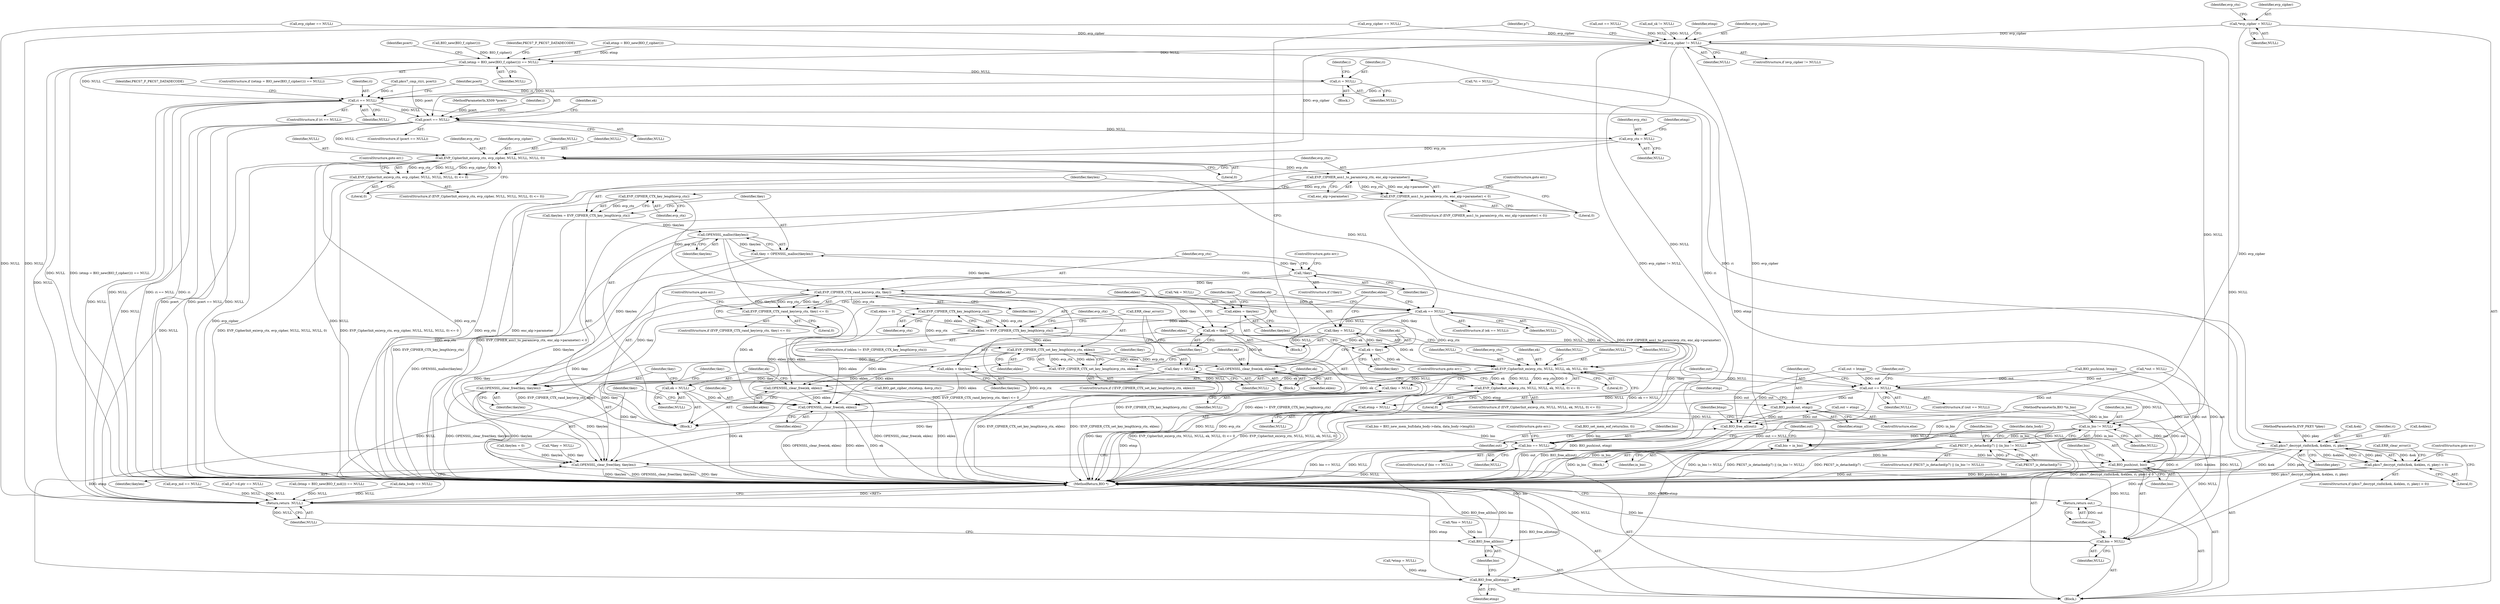 digraph "0_openssl_59302b600e8d5b77ef144e447bb046fd7ab72686@pointer" {
"1000141" [label="(Call,*evp_cipher = NULL)"];
"1000436" [label="(Call,evp_cipher != NULL)"];
"1000441" [label="(Call,(etmp = BIO_new(BIO_f_cipher())) == NULL)"];
"1000477" [label="(Call,ri = NULL)"];
"1000481" [label="(Call,ri == NULL)"];
"1000490" [label="(Call,pcert == NULL)"];
"1000536" [label="(Call,evp_ctx = NULL)"];
"1000545" [label="(Call,EVP_CipherInit_ex(evp_ctx, evp_cipher, NULL, NULL, NULL, 0))"];
"1000544" [label="(Call,EVP_CipherInit_ex(evp_ctx, evp_cipher, NULL, NULL, NULL, 0) <= 0)"];
"1000556" [label="(Call,EVP_CIPHER_asn1_to_param(evp_ctx, enc_alg->parameter))"];
"1000555" [label="(Call,EVP_CIPHER_asn1_to_param(evp_ctx, enc_alg->parameter) < 0)"];
"1000565" [label="(Call,EVP_CIPHER_CTX_key_length(evp_ctx))"];
"1000563" [label="(Call,tkeylen = EVP_CIPHER_CTX_key_length(evp_ctx))"];
"1000569" [label="(Call,OPENSSL_malloc(tkeylen))"];
"1000567" [label="(Call,tkey = OPENSSL_malloc(tkeylen))"];
"1000572" [label="(Call,!tkey)"];
"1000577" [label="(Call,EVP_CIPHER_CTX_rand_key(evp_ctx, tkey))"];
"1000576" [label="(Call,EVP_CIPHER_CTX_rand_key(evp_ctx, tkey) <= 0)"];
"1000587" [label="(Call,ek = tkey)"];
"1000608" [label="(Call,OPENSSL_clear_free(ek, eklen))"];
"1000623" [label="(Call,EVP_CipherInit_ex(evp_ctx, NULL, NULL, ek, NULL, 0))"];
"1000622" [label="(Call,EVP_CipherInit_ex(evp_ctx, NULL, NULL, ek, NULL, 0) <= 0)"];
"1000632" [label="(Call,OPENSSL_clear_free(ek, eklen))"];
"1000709" [label="(Call,OPENSSL_clear_free(ek, eklen))"];
"1000635" [label="(Call,ek = NULL)"];
"1000641" [label="(Call,tkey = NULL)"];
"1000712" [label="(Call,OPENSSL_clear_free(tkey, tkeylen))"];
"1000645" [label="(Call,out == NULL)"];
"1000652" [label="(Call,BIO_push(out, etmp))"];
"1000700" [label="(Call,BIO_push(out, bio))"];
"1000706" [label="(Return,return out;)"];
"1000715" [label="(Call,BIO_free_all(out))"];
"1000655" [label="(Call,etmp = NULL)"];
"1000719" [label="(Call,BIO_free_all(etmp))"];
"1000662" [label="(Call,in_bio != NULL)"];
"1000659" [label="(Call,PKCS7_is_detached(p7) || (in_bio != NULL))"];
"1000666" [label="(Call,bio = in_bio)"];
"1000696" [label="(Call,bio == NULL)"];
"1000703" [label="(Call,bio = NULL)"];
"1000721" [label="(Call,BIO_free_all(bio))"];
"1000723" [label="(Return,return  NULL;)"];
"1000599" [label="(Call,EVP_CIPHER_CTX_key_length(evp_ctx))"];
"1000597" [label="(Call,eklen != EVP_CIPHER_CTX_key_length(evp_ctx))"];
"1000604" [label="(Call,EVP_CIPHER_CTX_set_key_length(evp_ctx, eklen))"];
"1000603" [label="(Call,!EVP_CIPHER_CTX_set_key_length(evp_ctx, eklen))"];
"1000611" [label="(Call,ek = tkey)"];
"1000638" [label="(Call,OPENSSL_clear_free(tkey, tkeylen))"];
"1000590" [label="(Call,eklen = tkeylen)"];
"1000614" [label="(Call,eklen = tkeylen)"];
"1000583" [label="(Call,ek == NULL)"];
"1000593" [label="(Call,tkey = NULL)"];
"1000617" [label="(Call,tkey = NULL)"];
"1000526" [label="(Call,pkcs7_decrypt_rinfo(&ek, &eklen, ri, pkey))"];
"1000525" [label="(Call,pkcs7_decrypt_rinfo(&ek, &eklen, ri, pkey) < 0)"];
"1000572" [label="(Call,!tkey)"];
"1000564" [label="(Identifier,tkeylen)"];
"1000714" [label="(Identifier,tkeylen)"];
"1000711" [label="(Identifier,eklen)"];
"1000486" [label="(Identifier,PKCS7_F_PKCS7_DATADECODE)"];
"1000464" [label="(Identifier,i)"];
"1000646" [label="(Identifier,out)"];
"1000422" [label="(Call,out == NULL)"];
"1000610" [label="(Identifier,eklen)"];
"1000618" [label="(Identifier,tkey)"];
"1000652" [label="(Call,BIO_push(out, etmp))"];
"1000661" [label="(Identifier,p7)"];
"1000696" [label="(Call,bio == NULL)"];
"1000141" [label="(Call,*evp_cipher = NULL)"];
"1000181" [label="(Call,tkeylen = 0)"];
"1000695" [label="(ControlStructure,if (bio == NULL))"];
"1000636" [label="(Identifier,ek)"];
"1000479" [label="(Identifier,NULL)"];
"1000609" [label="(Identifier,ek)"];
"1000548" [label="(Identifier,NULL)"];
"1000591" [label="(Identifier,eklen)"];
"1000664" [label="(Identifier,NULL)"];
"1000146" [label="(Identifier,evp_ctx)"];
"1000441" [label="(Call,(etmp = BIO_new(BIO_f_cipher())) == NULL)"];
"1000608" [label="(Call,OPENSSL_clear_free(ek, eklen))"];
"1000724" [label="(Identifier,NULL)"];
"1000410" [label="(Call,evp_md == NULL)"];
"1000573" [label="(Identifier,tkey)"];
"1000635" [label="(Call,ek = NULL)"];
"1000304" [label="(Call,evp_cipher == NULL)"];
"1000592" [label="(Identifier,tkeylen)"];
"1000587" [label="(Call,ek = tkey)"];
"1000195" [label="(Call,p7->d.ptr == NULL)"];
"1000578" [label="(Identifier,evp_ctx)"];
"1000634" [label="(Identifier,eklen)"];
"1000115" [label="(Block,)"];
"1000537" [label="(Identifier,evp_ctx)"];
"1000533" [label="(Literal,0)"];
"1000585" [label="(Identifier,NULL)"];
"1000571" [label="(ControlStructure,if (!tkey))"];
"1000114" [label="(MethodParameterIn,X509 *pcert)"];
"1000639" [label="(Identifier,tkey)"];
"1000647" [label="(Identifier,NULL)"];
"1000709" [label="(Call,OPENSSL_clear_free(ek, eklen))"];
"1000581" [label="(ControlStructure,goto err;)"];
"1000352" [label="(Call,evp_cipher == NULL)"];
"1000568" [label="(Identifier,tkey)"];
"1000637" [label="(Identifier,NULL)"];
"1000597" [label="(Call,eklen != EVP_CIPHER_CTX_key_length(evp_ctx))"];
"1000649" [label="(Identifier,out)"];
"1000617" [label="(Call,tkey = NULL)"];
"1000595" [label="(Identifier,NULL)"];
"1000473" [label="(Call,pkcs7_cmp_ri(ri, pcert))"];
"1000593" [label="(Call,tkey = NULL)"];
"1000177" [label="(Call,eklen = 0)"];
"1000367" [label="(Call,md_sk != NULL)"];
"1000446" [label="(Identifier,NULL)"];
"1000143" [label="(Identifier,NULL)"];
"1000700" [label="(Call,BIO_push(out, bio))"];
"1000603" [label="(Call,!EVP_CIPHER_CTX_set_key_length(evp_ctx, eklen))"];
"1000496" [label="(Identifier,i)"];
"1000483" [label="(Identifier,NULL)"];
"1000653" [label="(Identifier,out)"];
"1000527" [label="(Call,&ek)"];
"1000605" [label="(Identifier,evp_ctx)"];
"1000443" [label="(Identifier,etmp)"];
"1000453" [label="(Identifier,pcert)"];
"1000719" [label="(Call,BIO_free_all(etmp))"];
"1000712" [label="(Call,OPENSSL_clear_free(tkey, tkeylen))"];
"1000596" [label="(ControlStructure,if (eklen != EVP_CIPHER_CTX_key_length(evp_ctx)))"];
"1000142" [label="(Identifier,evp_cipher)"];
"1000546" [label="(Identifier,evp_ctx)"];
"1000626" [label="(Identifier,NULL)"];
"1000119" [label="(Call,*out = NULL)"];
"1000575" [label="(ControlStructure,if (EVP_CIPHER_CTX_rand_key(evp_ctx, tkey) <= 0))"];
"1000492" [label="(Identifier,NULL)"];
"1000631" [label="(ControlStructure,goto err;)"];
"1000169" [label="(Call,*ek = NULL)"];
"1000477" [label="(Call,ri = NULL)"];
"1000557" [label="(Identifier,evp_ctx)"];
"1000707" [label="(Identifier,out)"];
"1000489" [label="(ControlStructure,if (pcert == NULL))"];
"1000544" [label="(Call,EVP_CipherInit_ex(evp_ctx, evp_cipher, NULL, NULL, NULL, 0) <= 0)"];
"1000588" [label="(Identifier,ek)"];
"1000725" [label="(MethodReturn,BIO *)"];
"1000619" [label="(Identifier,NULL)"];
"1000702" [label="(Identifier,bio)"];
"1000438" [label="(Identifier,NULL)"];
"1000547" [label="(Identifier,evp_cipher)"];
"1000614" [label="(Call,eklen = tkeylen)"];
"1000642" [label="(Identifier,tkey)"];
"1000644" [label="(ControlStructure,if (out == NULL))"];
"1000558" [label="(Call,enc_alg->parameter)"];
"1000607" [label="(Block,)"];
"1000703" [label="(Call,bio = NULL)"];
"1000624" [label="(Identifier,evp_ctx)"];
"1000425" [label="(Call,out = btmp)"];
"1000648" [label="(Call,out = etmp)"];
"1000436" [label="(Call,evp_cipher != NULL)"];
"1000444" [label="(Call,BIO_new(BIO_f_cipher()))"];
"1000658" [label="(ControlStructure,if (PKCS7_is_detached(p7) || (in_bio != NULL)))"];
"1000677" [label="(Call,bio = BIO_new_mem_buf(data_body->data, data_body->length))"];
"1000482" [label="(Identifier,ri)"];
"1000721" [label="(Call,BIO_free_all(bio))"];
"1000437" [label="(Identifier,evp_cipher)"];
"1000490" [label="(Call,pcert == NULL)"];
"1000586" [label="(Block,)"];
"1000491" [label="(Identifier,pcert)"];
"1000710" [label="(Identifier,ek)"];
"1000602" [label="(ControlStructure,if (!EVP_CIPHER_CTX_set_key_length(evp_ctx, eklen)))"];
"1000622" [label="(Call,EVP_CipherInit_ex(evp_ctx, NULL, NULL, ek, NULL, 0) <= 0)"];
"1000540" [label="(Identifier,etmp)"];
"1000666" [label="(Call,bio = in_bio)"];
"1000629" [label="(Literal,0)"];
"1000545" [label="(Call,EVP_CipherInit_ex(evp_ctx, evp_cipher, NULL, NULL, NULL, 0))"];
"1000531" [label="(Identifier,ri)"];
"1000600" [label="(Identifier,evp_ctx)"];
"1000553" [label="(ControlStructure,goto err;)"];
"1000604" [label="(Call,EVP_CIPHER_CTX_set_key_length(evp_ctx, eklen))"];
"1000529" [label="(Call,&eklen)"];
"1000535" [label="(Call,ERR_clear_error())"];
"1000574" [label="(ControlStructure,goto err;)"];
"1000480" [label="(ControlStructure,if (ri == NULL))"];
"1000538" [label="(Identifier,NULL)"];
"1000536" [label="(Call,evp_ctx = NULL)"];
"1000465" [label="(Block,)"];
"1000449" [label="(Identifier,PKCS7_F_PKCS7_DATADECODE)"];
"1000722" [label="(Identifier,bio)"];
"1000656" [label="(Identifier,etmp)"];
"1000621" [label="(ControlStructure,if (EVP_CipherInit_ex(evp_ctx, NULL, NULL, ek, NULL, 0) <= 0))"];
"1000611" [label="(Call,ek = tkey)"];
"1000554" [label="(ControlStructure,if (EVP_CIPHER_asn1_to_param(evp_ctx, enc_alg->parameter) < 0))"];
"1000567" [label="(Call,tkey = OPENSSL_malloc(tkeylen))"];
"1000539" [label="(Call,BIO_get_cipher_ctx(etmp, &evp_ctx))"];
"1000131" [label="(Call,*bio = NULL)"];
"1000706" [label="(Return,return out;)"];
"1000127" [label="(Call,*etmp = NULL)"];
"1000549" [label="(Identifier,NULL)"];
"1000699" [label="(ControlStructure,goto err;)"];
"1000532" [label="(Identifier,pkey)"];
"1000613" [label="(Identifier,tkey)"];
"1000623" [label="(Call,EVP_CipherInit_ex(evp_ctx, NULL, NULL, ek, NULL, 0))"];
"1000655" [label="(Call,etmp = NULL)"];
"1000563" [label="(Call,tkeylen = EVP_CIPHER_CTX_key_length(evp_ctx))"];
"1000713" [label="(Identifier,tkey)"];
"1000665" [label="(Block,)"];
"1000692" [label="(Call,BIO_set_mem_eof_return(bio, 0))"];
"1000525" [label="(Call,pkcs7_decrypt_rinfo(&ek, &eklen, ri, pkey) < 0)"];
"1000704" [label="(Identifier,bio)"];
"1000715" [label="(Call,BIO_free_all(out))"];
"1000524" [label="(ControlStructure,if (pkcs7_decrypt_rinfo(&ek, &eklen, ri, pkey) < 0))"];
"1000657" [label="(Identifier,NULL)"];
"1000705" [label="(Identifier,NULL)"];
"1000663" [label="(Identifier,in_bio)"];
"1000543" [label="(ControlStructure,if (EVP_CipherInit_ex(evp_ctx, evp_cipher, NULL, NULL, NULL, 0) <= 0))"];
"1000662" [label="(Call,in_bio != NULL)"];
"1000697" [label="(Identifier,bio)"];
"1000579" [label="(Identifier,tkey)"];
"1000582" [label="(ControlStructure,if (ek == NULL))"];
"1000612" [label="(Identifier,ek)"];
"1000569" [label="(Call,OPENSSL_malloc(tkeylen))"];
"1000641" [label="(Call,tkey = NULL)"];
"1000667" [label="(Identifier,bio)"];
"1000481" [label="(Call,ri == NULL)"];
"1000439" [label="(Block,)"];
"1000674" [label="(Identifier,data_body)"];
"1000388" [label="(Call,(btmp = BIO_new(BIO_f_md())) == NULL)"];
"1000562" [label="(ControlStructure,goto err;)"];
"1000526" [label="(Call,pkcs7_decrypt_rinfo(&ek, &eklen, ri, pkey))"];
"1000633" [label="(Identifier,ek)"];
"1000570" [label="(Identifier,tkeylen)"];
"1000718" [label="(Identifier,btmp)"];
"1000643" [label="(Identifier,NULL)"];
"1000552" [label="(Literal,0)"];
"1000577" [label="(Call,EVP_CIPHER_CTX_rand_key(evp_ctx, tkey))"];
"1000576" [label="(Call,EVP_CIPHER_CTX_rand_key(evp_ctx, tkey) <= 0)"];
"1000584" [label="(Identifier,ek)"];
"1000627" [label="(Identifier,ek)"];
"1000478" [label="(Identifier,ri)"];
"1000628" [label="(Identifier,NULL)"];
"1000565" [label="(Call,EVP_CIPHER_CTX_key_length(evp_ctx))"];
"1000660" [label="(Call,PKCS7_is_detached(p7))"];
"1000701" [label="(Identifier,out)"];
"1000165" [label="(Call,*ri = NULL)"];
"1000698" [label="(Identifier,NULL)"];
"1000113" [label="(MethodParameterIn,BIO *in_bio)"];
"1000716" [label="(Identifier,out)"];
"1000616" [label="(Identifier,tkeylen)"];
"1000589" [label="(Identifier,tkey)"];
"1000561" [label="(Literal,0)"];
"1000556" [label="(Call,EVP_CIPHER_asn1_to_param(evp_ctx, enc_alg->parameter))"];
"1000638" [label="(Call,OPENSSL_clear_free(tkey, tkeylen))"];
"1000632" [label="(Call,OPENSSL_clear_free(ek, eklen))"];
"1000112" [label="(MethodParameterIn,EVP_PKEY *pkey)"];
"1000630" [label="(Literal,0)"];
"1000659" [label="(Call,PKCS7_is_detached(p7) || (in_bio != NULL))"];
"1000429" [label="(Call,BIO_push(out, btmp))"];
"1000580" [label="(Literal,0)"];
"1000723" [label="(Return,return  NULL;)"];
"1000551" [label="(Literal,0)"];
"1000528" [label="(Identifier,ek)"];
"1000645" [label="(Call,out == NULL)"];
"1000238" [label="(Call,data_body == NULL)"];
"1000625" [label="(Identifier,NULL)"];
"1000654" [label="(Identifier,etmp)"];
"1000620" [label="(Call,ERR_clear_error())"];
"1000550" [label="(Identifier,NULL)"];
"1000598" [label="(Identifier,eklen)"];
"1000440" [label="(ControlStructure,if ((etmp = BIO_new(BIO_f_cipher())) == NULL))"];
"1000599" [label="(Call,EVP_CIPHER_CTX_key_length(evp_ctx))"];
"1000173" [label="(Call,*tkey = NULL)"];
"1000651" [label="(ControlStructure,else)"];
"1000566" [label="(Identifier,evp_ctx)"];
"1000640" [label="(Identifier,tkeylen)"];
"1000668" [label="(Identifier,in_bio)"];
"1000606" [label="(Identifier,eklen)"];
"1000442" [label="(Call,etmp = BIO_new(BIO_f_cipher()))"];
"1000615" [label="(Identifier,eklen)"];
"1000534" [label="(ControlStructure,goto err;)"];
"1000435" [label="(ControlStructure,if (evp_cipher != NULL))"];
"1000583" [label="(Call,ek == NULL)"];
"1000590" [label="(Call,eklen = tkeylen)"];
"1000555" [label="(Call,EVP_CIPHER_asn1_to_param(evp_ctx, enc_alg->parameter) < 0)"];
"1000720" [label="(Identifier,etmp)"];
"1000594" [label="(Identifier,tkey)"];
"1000141" -> "1000115"  [label="AST: "];
"1000141" -> "1000143"  [label="CFG: "];
"1000142" -> "1000141"  [label="AST: "];
"1000143" -> "1000141"  [label="AST: "];
"1000146" -> "1000141"  [label="CFG: "];
"1000141" -> "1000725"  [label="DDG: evp_cipher"];
"1000141" -> "1000436"  [label="DDG: evp_cipher"];
"1000436" -> "1000435"  [label="AST: "];
"1000436" -> "1000438"  [label="CFG: "];
"1000437" -> "1000436"  [label="AST: "];
"1000438" -> "1000436"  [label="AST: "];
"1000443" -> "1000436"  [label="CFG: "];
"1000661" -> "1000436"  [label="CFG: "];
"1000436" -> "1000725"  [label="DDG: evp_cipher != NULL"];
"1000436" -> "1000725"  [label="DDG: evp_cipher"];
"1000304" -> "1000436"  [label="DDG: evp_cipher"];
"1000352" -> "1000436"  [label="DDG: evp_cipher"];
"1000367" -> "1000436"  [label="DDG: NULL"];
"1000422" -> "1000436"  [label="DDG: NULL"];
"1000436" -> "1000441"  [label="DDG: NULL"];
"1000436" -> "1000545"  [label="DDG: evp_cipher"];
"1000436" -> "1000662"  [label="DDG: NULL"];
"1000436" -> "1000696"  [label="DDG: NULL"];
"1000436" -> "1000703"  [label="DDG: NULL"];
"1000441" -> "1000440"  [label="AST: "];
"1000441" -> "1000446"  [label="CFG: "];
"1000442" -> "1000441"  [label="AST: "];
"1000446" -> "1000441"  [label="AST: "];
"1000449" -> "1000441"  [label="CFG: "];
"1000453" -> "1000441"  [label="CFG: "];
"1000441" -> "1000725"  [label="DDG: NULL"];
"1000441" -> "1000725"  [label="DDG: (etmp = BIO_new(BIO_f_cipher())) == NULL"];
"1000442" -> "1000441"  [label="DDG: etmp"];
"1000444" -> "1000441"  [label="DDG: BIO_f_cipher()"];
"1000441" -> "1000477"  [label="DDG: NULL"];
"1000441" -> "1000481"  [label="DDG: NULL"];
"1000441" -> "1000490"  [label="DDG: NULL"];
"1000441" -> "1000723"  [label="DDG: NULL"];
"1000477" -> "1000465"  [label="AST: "];
"1000477" -> "1000479"  [label="CFG: "];
"1000478" -> "1000477"  [label="AST: "];
"1000479" -> "1000477"  [label="AST: "];
"1000464" -> "1000477"  [label="CFG: "];
"1000477" -> "1000481"  [label="DDG: ri"];
"1000481" -> "1000480"  [label="AST: "];
"1000481" -> "1000483"  [label="CFG: "];
"1000482" -> "1000481"  [label="AST: "];
"1000483" -> "1000481"  [label="AST: "];
"1000486" -> "1000481"  [label="CFG: "];
"1000491" -> "1000481"  [label="CFG: "];
"1000481" -> "1000725"  [label="DDG: NULL"];
"1000481" -> "1000725"  [label="DDG: ri == NULL"];
"1000481" -> "1000725"  [label="DDG: ri"];
"1000165" -> "1000481"  [label="DDG: ri"];
"1000473" -> "1000481"  [label="DDG: ri"];
"1000481" -> "1000490"  [label="DDG: NULL"];
"1000481" -> "1000526"  [label="DDG: ri"];
"1000481" -> "1000723"  [label="DDG: NULL"];
"1000490" -> "1000489"  [label="AST: "];
"1000490" -> "1000492"  [label="CFG: "];
"1000491" -> "1000490"  [label="AST: "];
"1000492" -> "1000490"  [label="AST: "];
"1000496" -> "1000490"  [label="CFG: "];
"1000528" -> "1000490"  [label="CFG: "];
"1000490" -> "1000725"  [label="DDG: pcert"];
"1000490" -> "1000725"  [label="DDG: pcert == NULL"];
"1000490" -> "1000725"  [label="DDG: NULL"];
"1000473" -> "1000490"  [label="DDG: pcert"];
"1000114" -> "1000490"  [label="DDG: pcert"];
"1000490" -> "1000536"  [label="DDG: NULL"];
"1000490" -> "1000545"  [label="DDG: NULL"];
"1000490" -> "1000723"  [label="DDG: NULL"];
"1000536" -> "1000439"  [label="AST: "];
"1000536" -> "1000538"  [label="CFG: "];
"1000537" -> "1000536"  [label="AST: "];
"1000538" -> "1000536"  [label="AST: "];
"1000540" -> "1000536"  [label="CFG: "];
"1000536" -> "1000545"  [label="DDG: evp_ctx"];
"1000545" -> "1000544"  [label="AST: "];
"1000545" -> "1000551"  [label="CFG: "];
"1000546" -> "1000545"  [label="AST: "];
"1000547" -> "1000545"  [label="AST: "];
"1000548" -> "1000545"  [label="AST: "];
"1000549" -> "1000545"  [label="AST: "];
"1000550" -> "1000545"  [label="AST: "];
"1000551" -> "1000545"  [label="AST: "];
"1000552" -> "1000545"  [label="CFG: "];
"1000545" -> "1000725"  [label="DDG: NULL"];
"1000545" -> "1000725"  [label="DDG: evp_ctx"];
"1000545" -> "1000725"  [label="DDG: evp_cipher"];
"1000545" -> "1000544"  [label="DDG: evp_ctx"];
"1000545" -> "1000544"  [label="DDG: NULL"];
"1000545" -> "1000544"  [label="DDG: evp_cipher"];
"1000545" -> "1000544"  [label="DDG: 0"];
"1000545" -> "1000556"  [label="DDG: evp_ctx"];
"1000545" -> "1000583"  [label="DDG: NULL"];
"1000545" -> "1000723"  [label="DDG: NULL"];
"1000544" -> "1000543"  [label="AST: "];
"1000544" -> "1000552"  [label="CFG: "];
"1000552" -> "1000544"  [label="AST: "];
"1000553" -> "1000544"  [label="CFG: "];
"1000557" -> "1000544"  [label="CFG: "];
"1000544" -> "1000725"  [label="DDG: EVP_CipherInit_ex(evp_ctx, evp_cipher, NULL, NULL, NULL, 0)"];
"1000544" -> "1000725"  [label="DDG: EVP_CipherInit_ex(evp_ctx, evp_cipher, NULL, NULL, NULL, 0) <= 0"];
"1000556" -> "1000555"  [label="AST: "];
"1000556" -> "1000558"  [label="CFG: "];
"1000557" -> "1000556"  [label="AST: "];
"1000558" -> "1000556"  [label="AST: "];
"1000561" -> "1000556"  [label="CFG: "];
"1000556" -> "1000725"  [label="DDG: evp_ctx"];
"1000556" -> "1000725"  [label="DDG: enc_alg->parameter"];
"1000556" -> "1000555"  [label="DDG: evp_ctx"];
"1000556" -> "1000555"  [label="DDG: enc_alg->parameter"];
"1000556" -> "1000565"  [label="DDG: evp_ctx"];
"1000555" -> "1000554"  [label="AST: "];
"1000555" -> "1000561"  [label="CFG: "];
"1000561" -> "1000555"  [label="AST: "];
"1000562" -> "1000555"  [label="CFG: "];
"1000564" -> "1000555"  [label="CFG: "];
"1000555" -> "1000725"  [label="DDG: EVP_CIPHER_asn1_to_param(evp_ctx, enc_alg->parameter) < 0"];
"1000555" -> "1000725"  [label="DDG: EVP_CIPHER_asn1_to_param(evp_ctx, enc_alg->parameter)"];
"1000565" -> "1000563"  [label="AST: "];
"1000565" -> "1000566"  [label="CFG: "];
"1000566" -> "1000565"  [label="AST: "];
"1000563" -> "1000565"  [label="CFG: "];
"1000565" -> "1000725"  [label="DDG: evp_ctx"];
"1000565" -> "1000563"  [label="DDG: evp_ctx"];
"1000565" -> "1000577"  [label="DDG: evp_ctx"];
"1000563" -> "1000439"  [label="AST: "];
"1000564" -> "1000563"  [label="AST: "];
"1000568" -> "1000563"  [label="CFG: "];
"1000563" -> "1000725"  [label="DDG: EVP_CIPHER_CTX_key_length(evp_ctx)"];
"1000563" -> "1000569"  [label="DDG: tkeylen"];
"1000569" -> "1000567"  [label="AST: "];
"1000569" -> "1000570"  [label="CFG: "];
"1000570" -> "1000569"  [label="AST: "];
"1000567" -> "1000569"  [label="CFG: "];
"1000569" -> "1000567"  [label="DDG: tkeylen"];
"1000569" -> "1000590"  [label="DDG: tkeylen"];
"1000569" -> "1000614"  [label="DDG: tkeylen"];
"1000569" -> "1000638"  [label="DDG: tkeylen"];
"1000569" -> "1000712"  [label="DDG: tkeylen"];
"1000567" -> "1000439"  [label="AST: "];
"1000568" -> "1000567"  [label="AST: "];
"1000573" -> "1000567"  [label="CFG: "];
"1000567" -> "1000725"  [label="DDG: OPENSSL_malloc(tkeylen)"];
"1000567" -> "1000572"  [label="DDG: tkey"];
"1000572" -> "1000571"  [label="AST: "];
"1000572" -> "1000573"  [label="CFG: "];
"1000573" -> "1000572"  [label="AST: "];
"1000574" -> "1000572"  [label="CFG: "];
"1000578" -> "1000572"  [label="CFG: "];
"1000572" -> "1000725"  [label="DDG: !tkey"];
"1000572" -> "1000577"  [label="DDG: tkey"];
"1000572" -> "1000712"  [label="DDG: tkey"];
"1000577" -> "1000576"  [label="AST: "];
"1000577" -> "1000579"  [label="CFG: "];
"1000578" -> "1000577"  [label="AST: "];
"1000579" -> "1000577"  [label="AST: "];
"1000580" -> "1000577"  [label="CFG: "];
"1000577" -> "1000725"  [label="DDG: evp_ctx"];
"1000577" -> "1000576"  [label="DDG: evp_ctx"];
"1000577" -> "1000576"  [label="DDG: tkey"];
"1000577" -> "1000587"  [label="DDG: tkey"];
"1000577" -> "1000599"  [label="DDG: evp_ctx"];
"1000577" -> "1000611"  [label="DDG: tkey"];
"1000577" -> "1000638"  [label="DDG: tkey"];
"1000577" -> "1000712"  [label="DDG: tkey"];
"1000576" -> "1000575"  [label="AST: "];
"1000576" -> "1000580"  [label="CFG: "];
"1000580" -> "1000576"  [label="AST: "];
"1000581" -> "1000576"  [label="CFG: "];
"1000584" -> "1000576"  [label="CFG: "];
"1000576" -> "1000725"  [label="DDG: EVP_CIPHER_CTX_rand_key(evp_ctx, tkey)"];
"1000576" -> "1000725"  [label="DDG: EVP_CIPHER_CTX_rand_key(evp_ctx, tkey) <= 0"];
"1000587" -> "1000586"  [label="AST: "];
"1000587" -> "1000589"  [label="CFG: "];
"1000588" -> "1000587"  [label="AST: "];
"1000589" -> "1000587"  [label="AST: "];
"1000591" -> "1000587"  [label="CFG: "];
"1000587" -> "1000608"  [label="DDG: ek"];
"1000587" -> "1000623"  [label="DDG: ek"];
"1000608" -> "1000607"  [label="AST: "];
"1000608" -> "1000610"  [label="CFG: "];
"1000609" -> "1000608"  [label="AST: "];
"1000610" -> "1000608"  [label="AST: "];
"1000612" -> "1000608"  [label="CFG: "];
"1000583" -> "1000608"  [label="DDG: ek"];
"1000604" -> "1000608"  [label="DDG: eklen"];
"1000623" -> "1000622"  [label="AST: "];
"1000623" -> "1000629"  [label="CFG: "];
"1000624" -> "1000623"  [label="AST: "];
"1000625" -> "1000623"  [label="AST: "];
"1000626" -> "1000623"  [label="AST: "];
"1000627" -> "1000623"  [label="AST: "];
"1000628" -> "1000623"  [label="AST: "];
"1000629" -> "1000623"  [label="AST: "];
"1000630" -> "1000623"  [label="CFG: "];
"1000623" -> "1000725"  [label="DDG: NULL"];
"1000623" -> "1000725"  [label="DDG: evp_ctx"];
"1000623" -> "1000622"  [label="DDG: ek"];
"1000623" -> "1000622"  [label="DDG: NULL"];
"1000623" -> "1000622"  [label="DDG: evp_ctx"];
"1000623" -> "1000622"  [label="DDG: 0"];
"1000599" -> "1000623"  [label="DDG: evp_ctx"];
"1000604" -> "1000623"  [label="DDG: evp_ctx"];
"1000583" -> "1000623"  [label="DDG: NULL"];
"1000583" -> "1000623"  [label="DDG: ek"];
"1000611" -> "1000623"  [label="DDG: ek"];
"1000623" -> "1000632"  [label="DDG: ek"];
"1000623" -> "1000635"  [label="DDG: NULL"];
"1000623" -> "1000641"  [label="DDG: NULL"];
"1000623" -> "1000645"  [label="DDG: NULL"];
"1000623" -> "1000709"  [label="DDG: ek"];
"1000623" -> "1000723"  [label="DDG: NULL"];
"1000622" -> "1000621"  [label="AST: "];
"1000622" -> "1000630"  [label="CFG: "];
"1000630" -> "1000622"  [label="AST: "];
"1000631" -> "1000622"  [label="CFG: "];
"1000633" -> "1000622"  [label="CFG: "];
"1000622" -> "1000725"  [label="DDG: EVP_CipherInit_ex(evp_ctx, NULL, NULL, ek, NULL, 0) <= 0"];
"1000622" -> "1000725"  [label="DDG: EVP_CipherInit_ex(evp_ctx, NULL, NULL, ek, NULL, 0)"];
"1000632" -> "1000439"  [label="AST: "];
"1000632" -> "1000634"  [label="CFG: "];
"1000633" -> "1000632"  [label="AST: "];
"1000634" -> "1000632"  [label="AST: "];
"1000636" -> "1000632"  [label="CFG: "];
"1000632" -> "1000725"  [label="DDG: OPENSSL_clear_free(ek, eklen)"];
"1000632" -> "1000725"  [label="DDG: eklen"];
"1000597" -> "1000632"  [label="DDG: eklen"];
"1000614" -> "1000632"  [label="DDG: eklen"];
"1000604" -> "1000632"  [label="DDG: eklen"];
"1000632" -> "1000709"  [label="DDG: eklen"];
"1000709" -> "1000115"  [label="AST: "];
"1000709" -> "1000711"  [label="CFG: "];
"1000710" -> "1000709"  [label="AST: "];
"1000711" -> "1000709"  [label="AST: "];
"1000713" -> "1000709"  [label="CFG: "];
"1000709" -> "1000725"  [label="DDG: OPENSSL_clear_free(ek, eklen)"];
"1000709" -> "1000725"  [label="DDG: eklen"];
"1000709" -> "1000725"  [label="DDG: ek"];
"1000635" -> "1000709"  [label="DDG: ek"];
"1000169" -> "1000709"  [label="DDG: ek"];
"1000177" -> "1000709"  [label="DDG: eklen"];
"1000597" -> "1000709"  [label="DDG: eklen"];
"1000614" -> "1000709"  [label="DDG: eklen"];
"1000604" -> "1000709"  [label="DDG: eklen"];
"1000635" -> "1000439"  [label="AST: "];
"1000635" -> "1000637"  [label="CFG: "];
"1000636" -> "1000635"  [label="AST: "];
"1000637" -> "1000635"  [label="AST: "];
"1000639" -> "1000635"  [label="CFG: "];
"1000635" -> "1000725"  [label="DDG: ek"];
"1000641" -> "1000439"  [label="AST: "];
"1000641" -> "1000643"  [label="CFG: "];
"1000642" -> "1000641"  [label="AST: "];
"1000643" -> "1000641"  [label="AST: "];
"1000646" -> "1000641"  [label="CFG: "];
"1000641" -> "1000725"  [label="DDG: tkey"];
"1000641" -> "1000712"  [label="DDG: tkey"];
"1000712" -> "1000115"  [label="AST: "];
"1000712" -> "1000714"  [label="CFG: "];
"1000713" -> "1000712"  [label="AST: "];
"1000714" -> "1000712"  [label="AST: "];
"1000716" -> "1000712"  [label="CFG: "];
"1000712" -> "1000725"  [label="DDG: tkeylen"];
"1000712" -> "1000725"  [label="DDG: OPENSSL_clear_free(tkey, tkeylen)"];
"1000712" -> "1000725"  [label="DDG: tkey"];
"1000617" -> "1000712"  [label="DDG: tkey"];
"1000593" -> "1000712"  [label="DDG: tkey"];
"1000173" -> "1000712"  [label="DDG: tkey"];
"1000181" -> "1000712"  [label="DDG: tkeylen"];
"1000638" -> "1000712"  [label="DDG: tkeylen"];
"1000645" -> "1000644"  [label="AST: "];
"1000645" -> "1000647"  [label="CFG: "];
"1000646" -> "1000645"  [label="AST: "];
"1000647" -> "1000645"  [label="AST: "];
"1000649" -> "1000645"  [label="CFG: "];
"1000653" -> "1000645"  [label="CFG: "];
"1000645" -> "1000725"  [label="DDG: out == NULL"];
"1000425" -> "1000645"  [label="DDG: out"];
"1000119" -> "1000645"  [label="DDG: out"];
"1000429" -> "1000645"  [label="DDG: out"];
"1000645" -> "1000652"  [label="DDG: out"];
"1000645" -> "1000655"  [label="DDG: NULL"];
"1000645" -> "1000662"  [label="DDG: NULL"];
"1000645" -> "1000696"  [label="DDG: NULL"];
"1000645" -> "1000703"  [label="DDG: NULL"];
"1000652" -> "1000651"  [label="AST: "];
"1000652" -> "1000654"  [label="CFG: "];
"1000653" -> "1000652"  [label="AST: "];
"1000654" -> "1000652"  [label="AST: "];
"1000656" -> "1000652"  [label="CFG: "];
"1000652" -> "1000725"  [label="DDG: BIO_push(out, etmp)"];
"1000539" -> "1000652"  [label="DDG: etmp"];
"1000652" -> "1000700"  [label="DDG: out"];
"1000652" -> "1000715"  [label="DDG: out"];
"1000700" -> "1000115"  [label="AST: "];
"1000700" -> "1000702"  [label="CFG: "];
"1000701" -> "1000700"  [label="AST: "];
"1000702" -> "1000700"  [label="AST: "];
"1000704" -> "1000700"  [label="CFG: "];
"1000700" -> "1000725"  [label="DDG: BIO_push(out, bio)"];
"1000700" -> "1000725"  [label="DDG: out"];
"1000425" -> "1000700"  [label="DDG: out"];
"1000648" -> "1000700"  [label="DDG: out"];
"1000119" -> "1000700"  [label="DDG: out"];
"1000429" -> "1000700"  [label="DDG: out"];
"1000696" -> "1000700"  [label="DDG: bio"];
"1000666" -> "1000700"  [label="DDG: bio"];
"1000700" -> "1000706"  [label="DDG: out"];
"1000706" -> "1000115"  [label="AST: "];
"1000706" -> "1000707"  [label="CFG: "];
"1000707" -> "1000706"  [label="AST: "];
"1000725" -> "1000706"  [label="CFG: "];
"1000706" -> "1000725"  [label="DDG: <RET>"];
"1000707" -> "1000706"  [label="DDG: out"];
"1000715" -> "1000115"  [label="AST: "];
"1000715" -> "1000716"  [label="CFG: "];
"1000716" -> "1000715"  [label="AST: "];
"1000718" -> "1000715"  [label="CFG: "];
"1000715" -> "1000725"  [label="DDG: out"];
"1000715" -> "1000725"  [label="DDG: BIO_free_all(out)"];
"1000425" -> "1000715"  [label="DDG: out"];
"1000648" -> "1000715"  [label="DDG: out"];
"1000119" -> "1000715"  [label="DDG: out"];
"1000429" -> "1000715"  [label="DDG: out"];
"1000655" -> "1000439"  [label="AST: "];
"1000655" -> "1000657"  [label="CFG: "];
"1000656" -> "1000655"  [label="AST: "];
"1000657" -> "1000655"  [label="AST: "];
"1000661" -> "1000655"  [label="CFG: "];
"1000655" -> "1000725"  [label="DDG: etmp"];
"1000655" -> "1000719"  [label="DDG: etmp"];
"1000719" -> "1000115"  [label="AST: "];
"1000719" -> "1000720"  [label="CFG: "];
"1000720" -> "1000719"  [label="AST: "];
"1000722" -> "1000719"  [label="CFG: "];
"1000719" -> "1000725"  [label="DDG: etmp"];
"1000719" -> "1000725"  [label="DDG: BIO_free_all(etmp)"];
"1000539" -> "1000719"  [label="DDG: etmp"];
"1000442" -> "1000719"  [label="DDG: etmp"];
"1000127" -> "1000719"  [label="DDG: etmp"];
"1000662" -> "1000659"  [label="AST: "];
"1000662" -> "1000664"  [label="CFG: "];
"1000663" -> "1000662"  [label="AST: "];
"1000664" -> "1000662"  [label="AST: "];
"1000659" -> "1000662"  [label="CFG: "];
"1000662" -> "1000725"  [label="DDG: in_bio"];
"1000662" -> "1000659"  [label="DDG: in_bio"];
"1000662" -> "1000659"  [label="DDG: NULL"];
"1000113" -> "1000662"  [label="DDG: in_bio"];
"1000662" -> "1000666"  [label="DDG: in_bio"];
"1000662" -> "1000696"  [label="DDG: NULL"];
"1000662" -> "1000703"  [label="DDG: NULL"];
"1000659" -> "1000658"  [label="AST: "];
"1000659" -> "1000660"  [label="CFG: "];
"1000660" -> "1000659"  [label="AST: "];
"1000667" -> "1000659"  [label="CFG: "];
"1000674" -> "1000659"  [label="CFG: "];
"1000659" -> "1000725"  [label="DDG: PKCS7_is_detached(p7)"];
"1000659" -> "1000725"  [label="DDG: in_bio != NULL"];
"1000659" -> "1000725"  [label="DDG: PKCS7_is_detached(p7) || (in_bio != NULL)"];
"1000660" -> "1000659"  [label="DDG: p7"];
"1000666" -> "1000665"  [label="AST: "];
"1000666" -> "1000668"  [label="CFG: "];
"1000667" -> "1000666"  [label="AST: "];
"1000668" -> "1000666"  [label="AST: "];
"1000701" -> "1000666"  [label="CFG: "];
"1000666" -> "1000725"  [label="DDG: in_bio"];
"1000113" -> "1000666"  [label="DDG: in_bio"];
"1000696" -> "1000695"  [label="AST: "];
"1000696" -> "1000698"  [label="CFG: "];
"1000697" -> "1000696"  [label="AST: "];
"1000698" -> "1000696"  [label="AST: "];
"1000699" -> "1000696"  [label="CFG: "];
"1000701" -> "1000696"  [label="CFG: "];
"1000696" -> "1000725"  [label="DDG: bio == NULL"];
"1000696" -> "1000725"  [label="DDG: NULL"];
"1000692" -> "1000696"  [label="DDG: bio"];
"1000677" -> "1000696"  [label="DDG: bio"];
"1000696" -> "1000703"  [label="DDG: NULL"];
"1000696" -> "1000721"  [label="DDG: bio"];
"1000696" -> "1000723"  [label="DDG: NULL"];
"1000703" -> "1000115"  [label="AST: "];
"1000703" -> "1000705"  [label="CFG: "];
"1000704" -> "1000703"  [label="AST: "];
"1000705" -> "1000703"  [label="AST: "];
"1000707" -> "1000703"  [label="CFG: "];
"1000703" -> "1000725"  [label="DDG: NULL"];
"1000703" -> "1000725"  [label="DDG: bio"];
"1000721" -> "1000115"  [label="AST: "];
"1000721" -> "1000722"  [label="CFG: "];
"1000722" -> "1000721"  [label="AST: "];
"1000724" -> "1000721"  [label="CFG: "];
"1000721" -> "1000725"  [label="DDG: BIO_free_all(bio)"];
"1000721" -> "1000725"  [label="DDG: bio"];
"1000131" -> "1000721"  [label="DDG: bio"];
"1000723" -> "1000115"  [label="AST: "];
"1000723" -> "1000724"  [label="CFG: "];
"1000724" -> "1000723"  [label="AST: "];
"1000725" -> "1000723"  [label="CFG: "];
"1000723" -> "1000725"  [label="DDG: <RET>"];
"1000724" -> "1000723"  [label="DDG: NULL"];
"1000195" -> "1000723"  [label="DDG: NULL"];
"1000410" -> "1000723"  [label="DDG: NULL"];
"1000304" -> "1000723"  [label="DDG: NULL"];
"1000352" -> "1000723"  [label="DDG: NULL"];
"1000238" -> "1000723"  [label="DDG: NULL"];
"1000388" -> "1000723"  [label="DDG: NULL"];
"1000599" -> "1000597"  [label="AST: "];
"1000599" -> "1000600"  [label="CFG: "];
"1000600" -> "1000599"  [label="AST: "];
"1000597" -> "1000599"  [label="CFG: "];
"1000599" -> "1000597"  [label="DDG: evp_ctx"];
"1000599" -> "1000604"  [label="DDG: evp_ctx"];
"1000597" -> "1000596"  [label="AST: "];
"1000598" -> "1000597"  [label="AST: "];
"1000605" -> "1000597"  [label="CFG: "];
"1000620" -> "1000597"  [label="CFG: "];
"1000597" -> "1000725"  [label="DDG: EVP_CIPHER_CTX_key_length(evp_ctx)"];
"1000597" -> "1000725"  [label="DDG: eklen != EVP_CIPHER_CTX_key_length(evp_ctx)"];
"1000177" -> "1000597"  [label="DDG: eklen"];
"1000590" -> "1000597"  [label="DDG: eklen"];
"1000597" -> "1000604"  [label="DDG: eklen"];
"1000604" -> "1000603"  [label="AST: "];
"1000604" -> "1000606"  [label="CFG: "];
"1000605" -> "1000604"  [label="AST: "];
"1000606" -> "1000604"  [label="AST: "];
"1000603" -> "1000604"  [label="CFG: "];
"1000604" -> "1000603"  [label="DDG: evp_ctx"];
"1000604" -> "1000603"  [label="DDG: eklen"];
"1000603" -> "1000602"  [label="AST: "];
"1000609" -> "1000603"  [label="CFG: "];
"1000620" -> "1000603"  [label="CFG: "];
"1000603" -> "1000725"  [label="DDG: EVP_CIPHER_CTX_set_key_length(evp_ctx, eklen)"];
"1000603" -> "1000725"  [label="DDG: !EVP_CIPHER_CTX_set_key_length(evp_ctx, eklen)"];
"1000611" -> "1000607"  [label="AST: "];
"1000611" -> "1000613"  [label="CFG: "];
"1000612" -> "1000611"  [label="AST: "];
"1000613" -> "1000611"  [label="AST: "];
"1000615" -> "1000611"  [label="CFG: "];
"1000593" -> "1000611"  [label="DDG: tkey"];
"1000638" -> "1000439"  [label="AST: "];
"1000638" -> "1000640"  [label="CFG: "];
"1000639" -> "1000638"  [label="AST: "];
"1000640" -> "1000638"  [label="AST: "];
"1000642" -> "1000638"  [label="CFG: "];
"1000638" -> "1000725"  [label="DDG: OPENSSL_clear_free(tkey, tkeylen)"];
"1000638" -> "1000725"  [label="DDG: tkeylen"];
"1000617" -> "1000638"  [label="DDG: tkey"];
"1000593" -> "1000638"  [label="DDG: tkey"];
"1000590" -> "1000586"  [label="AST: "];
"1000590" -> "1000592"  [label="CFG: "];
"1000591" -> "1000590"  [label="AST: "];
"1000592" -> "1000590"  [label="AST: "];
"1000594" -> "1000590"  [label="CFG: "];
"1000614" -> "1000607"  [label="AST: "];
"1000614" -> "1000616"  [label="CFG: "];
"1000615" -> "1000614"  [label="AST: "];
"1000616" -> "1000614"  [label="AST: "];
"1000618" -> "1000614"  [label="CFG: "];
"1000583" -> "1000582"  [label="AST: "];
"1000583" -> "1000585"  [label="CFG: "];
"1000584" -> "1000583"  [label="AST: "];
"1000585" -> "1000583"  [label="AST: "];
"1000588" -> "1000583"  [label="CFG: "];
"1000598" -> "1000583"  [label="CFG: "];
"1000583" -> "1000725"  [label="DDG: ek == NULL"];
"1000169" -> "1000583"  [label="DDG: ek"];
"1000583" -> "1000593"  [label="DDG: NULL"];
"1000583" -> "1000617"  [label="DDG: NULL"];
"1000593" -> "1000586"  [label="AST: "];
"1000593" -> "1000595"  [label="CFG: "];
"1000594" -> "1000593"  [label="AST: "];
"1000595" -> "1000593"  [label="AST: "];
"1000598" -> "1000593"  [label="CFG: "];
"1000617" -> "1000607"  [label="AST: "];
"1000617" -> "1000619"  [label="CFG: "];
"1000618" -> "1000617"  [label="AST: "];
"1000619" -> "1000617"  [label="AST: "];
"1000620" -> "1000617"  [label="CFG: "];
"1000526" -> "1000525"  [label="AST: "];
"1000526" -> "1000532"  [label="CFG: "];
"1000527" -> "1000526"  [label="AST: "];
"1000529" -> "1000526"  [label="AST: "];
"1000531" -> "1000526"  [label="AST: "];
"1000532" -> "1000526"  [label="AST: "];
"1000533" -> "1000526"  [label="CFG: "];
"1000526" -> "1000725"  [label="DDG: ri"];
"1000526" -> "1000725"  [label="DDG: &eklen"];
"1000526" -> "1000725"  [label="DDG: &ek"];
"1000526" -> "1000725"  [label="DDG: pkey"];
"1000526" -> "1000525"  [label="DDG: &ek"];
"1000526" -> "1000525"  [label="DDG: &eklen"];
"1000526" -> "1000525"  [label="DDG: ri"];
"1000526" -> "1000525"  [label="DDG: pkey"];
"1000165" -> "1000526"  [label="DDG: ri"];
"1000112" -> "1000526"  [label="DDG: pkey"];
"1000525" -> "1000524"  [label="AST: "];
"1000525" -> "1000533"  [label="CFG: "];
"1000533" -> "1000525"  [label="AST: "];
"1000534" -> "1000525"  [label="CFG: "];
"1000535" -> "1000525"  [label="CFG: "];
"1000525" -> "1000725"  [label="DDG: pkcs7_decrypt_rinfo(&ek, &eklen, ri, pkey) < 0"];
"1000525" -> "1000725"  [label="DDG: pkcs7_decrypt_rinfo(&ek, &eklen, ri, pkey)"];
}
